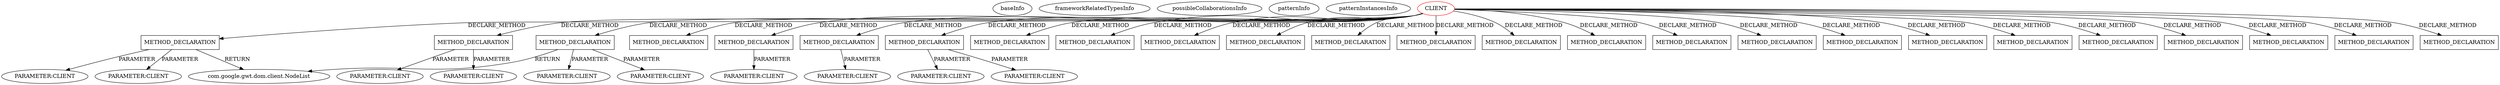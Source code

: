 digraph {
baseInfo[graphId=2106,category="pattern",isAnonymous=false,possibleRelation=false]
frameworkRelatedTypesInfo[]
possibleCollaborationsInfo[]
patternInfo[frequency=2.0,patternRootClient=0]
patternInstancesInfo[0="mguiral-GwtSvgLib~/mguiral-GwtSvgLib/GwtSvgLib-master/src/gwt/html5/svg/client/user/ui/SVGWidget.java~SVGWidget~3992",1="mguiral-GwtSvgLib~/mguiral-GwtSvgLib/GwtSvgLib-master/src/gwt/html5/svg/client/dom/SVGSVGElement.java~SVGSVGElement~3837"]
50[label="com.google.gwt.dom.client.NodeList",vertexType="FRAMEWORK_CLASS_TYPE",isFrameworkType=false]
56[label="METHOD_DECLARATION",vertexType="CLIENT_METHOD_DECLARATION",isFrameworkType=false,shape=box]
0[label="CLIENT",vertexType="ROOT_CLIENT_CLASS_DECLARATION",isFrameworkType=false,color=red]
58[label="PARAMETER:CLIENT",vertexType="PARAMETER_DECLARATION",isFrameworkType=false]
60[label="PARAMETER:CLIENT",vertexType="PARAMETER_DECLARATION",isFrameworkType=false]
62[label="METHOD_DECLARATION",vertexType="CLIENT_METHOD_DECLARATION",isFrameworkType=false,shape=box]
63[label="PARAMETER:CLIENT",vertexType="PARAMETER_DECLARATION",isFrameworkType=false]
49[label="METHOD_DECLARATION",vertexType="CLIENT_METHOD_DECLARATION",isFrameworkType=false,shape=box]
65[label="PARAMETER:CLIENT",vertexType="PARAMETER_DECLARATION",isFrameworkType=false]
51[label="PARAMETER:CLIENT",vertexType="PARAMETER_DECLARATION",isFrameworkType=false]
76[label="METHOD_DECLARATION",vertexType="CLIENT_METHOD_DECLARATION",isFrameworkType=false,shape=box]
53[label="PARAMETER:CLIENT",vertexType="PARAMETER_DECLARATION",isFrameworkType=false]
118[label="METHOD_DECLARATION",vertexType="CLIENT_METHOD_DECLARATION",isFrameworkType=false,shape=box]
120[label="PARAMETER:CLIENT",vertexType="PARAMETER_DECLARATION",isFrameworkType=false]
92[label="METHOD_DECLARATION",vertexType="CLIENT_METHOD_DECLARATION",isFrameworkType=false,shape=box]
94[label="PARAMETER:CLIENT",vertexType="PARAMETER_DECLARATION",isFrameworkType=false]
67[label="METHOD_DECLARATION",vertexType="CLIENT_METHOD_DECLARATION",isFrameworkType=false,shape=box]
70[label="PARAMETER:CLIENT",vertexType="PARAMETER_DECLARATION",isFrameworkType=false]
68[label="PARAMETER:CLIENT",vertexType="PARAMETER_DECLARATION",isFrameworkType=false]
87[label="METHOD_DECLARATION",vertexType="CLIENT_METHOD_DECLARATION",isFrameworkType=false,shape=box]
108[label="METHOD_DECLARATION",vertexType="CLIENT_METHOD_DECLARATION",isFrameworkType=false,shape=box]
17[label="METHOD_DECLARATION",vertexType="CLIENT_METHOD_DECLARATION",isFrameworkType=false,shape=box]
110[label="METHOD_DECLARATION",vertexType="CLIENT_METHOD_DECLARATION",isFrameworkType=false,shape=box]
102[label="METHOD_DECLARATION",vertexType="CLIENT_METHOD_DECLARATION",isFrameworkType=false,shape=box]
98[label="METHOD_DECLARATION",vertexType="CLIENT_METHOD_DECLARATION",isFrameworkType=false,shape=box]
89[label="METHOD_DECLARATION",vertexType="CLIENT_METHOD_DECLARATION",isFrameworkType=false,shape=box]
79[label="METHOD_DECLARATION",vertexType="CLIENT_METHOD_DECLARATION",isFrameworkType=false,shape=box]
116[label="METHOD_DECLARATION",vertexType="CLIENT_METHOD_DECLARATION",isFrameworkType=false,shape=box]
112[label="METHOD_DECLARATION",vertexType="CLIENT_METHOD_DECLARATION",isFrameworkType=false,shape=box]
7[label="METHOD_DECLARATION",vertexType="CLIENT_METHOD_DECLARATION",isFrameworkType=false,shape=box]
82[label="METHOD_DECLARATION",vertexType="CLIENT_METHOD_DECLARATION",isFrameworkType=false,shape=box]
37[label="METHOD_DECLARATION",vertexType="CLIENT_METHOD_DECLARATION",isFrameworkType=false,shape=box]
32[label="METHOD_DECLARATION",vertexType="CLIENT_METHOD_DECLARATION",isFrameworkType=false,shape=box]
11[label="METHOD_DECLARATION",vertexType="CLIENT_METHOD_DECLARATION",isFrameworkType=false,shape=box]
114[label="METHOD_DECLARATION",vertexType="CLIENT_METHOD_DECLARATION",isFrameworkType=false,shape=box]
24[label="METHOD_DECLARATION",vertexType="CLIENT_METHOD_DECLARATION",isFrameworkType=false,shape=box]
14[label="METHOD_DECLARATION",vertexType="CLIENT_METHOD_DECLARATION",isFrameworkType=false,shape=box]
0->14[label="DECLARE_METHOD"]
0->110[label="DECLARE_METHOD"]
92->94[label="PARAMETER"]
0->11[label="DECLARE_METHOD"]
0->102[label="DECLARE_METHOD"]
0->98[label="DECLARE_METHOD"]
67->70[label="PARAMETER"]
0->67[label="DECLARE_METHOD"]
0->7[label="DECLARE_METHOD"]
0->112[label="DECLARE_METHOD"]
0->87[label="DECLARE_METHOD"]
56->60[label="PARAMETER"]
49->53[label="PARAMETER"]
0->24[label="DECLARE_METHOD"]
0->92[label="DECLARE_METHOD"]
0->108[label="DECLARE_METHOD"]
0->82[label="DECLARE_METHOD"]
67->68[label="PARAMETER"]
0->17[label="DECLARE_METHOD"]
0->89[label="DECLARE_METHOD"]
62->63[label="PARAMETER"]
56->50[label="RETURN"]
118->120[label="PARAMETER"]
0->118[label="DECLARE_METHOD"]
0->116[label="DECLARE_METHOD"]
49->50[label="RETURN"]
56->58[label="PARAMETER"]
0->49[label="DECLARE_METHOD"]
0->76[label="DECLARE_METHOD"]
0->114[label="DECLARE_METHOD"]
0->37[label="DECLARE_METHOD"]
0->32[label="DECLARE_METHOD"]
62->65[label="PARAMETER"]
0->79[label="DECLARE_METHOD"]
0->56[label="DECLARE_METHOD"]
0->62[label="DECLARE_METHOD"]
49->51[label="PARAMETER"]
}
